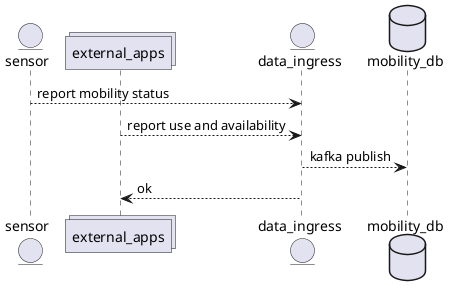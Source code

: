 @startuml store mobility data

entity sensor
collections external_apps
entity data_ingress
database mobility_db

sensor --> data_ingress: report mobility status
external_apps --> data_ingress: report use and availability
data_ingress --> mobility_db: kafka publish
data_ingress --> external_apps: ok

@enduml